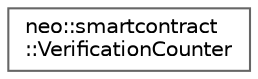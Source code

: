 digraph "Graphical Class Hierarchy"
{
 // LATEX_PDF_SIZE
  bgcolor="transparent";
  edge [fontname=Helvetica,fontsize=10,labelfontname=Helvetica,labelfontsize=10];
  node [fontname=Helvetica,fontsize=10,shape=box,height=0.2,width=0.4];
  rankdir="LR";
  Node0 [id="Node000000",label="neo::smartcontract\l::VerificationCounter",height=0.2,width=0.4,color="grey40", fillcolor="white", style="filled",URL="$classneo_1_1smartcontract_1_1_verification_counter.html",tooltip=" "];
}
